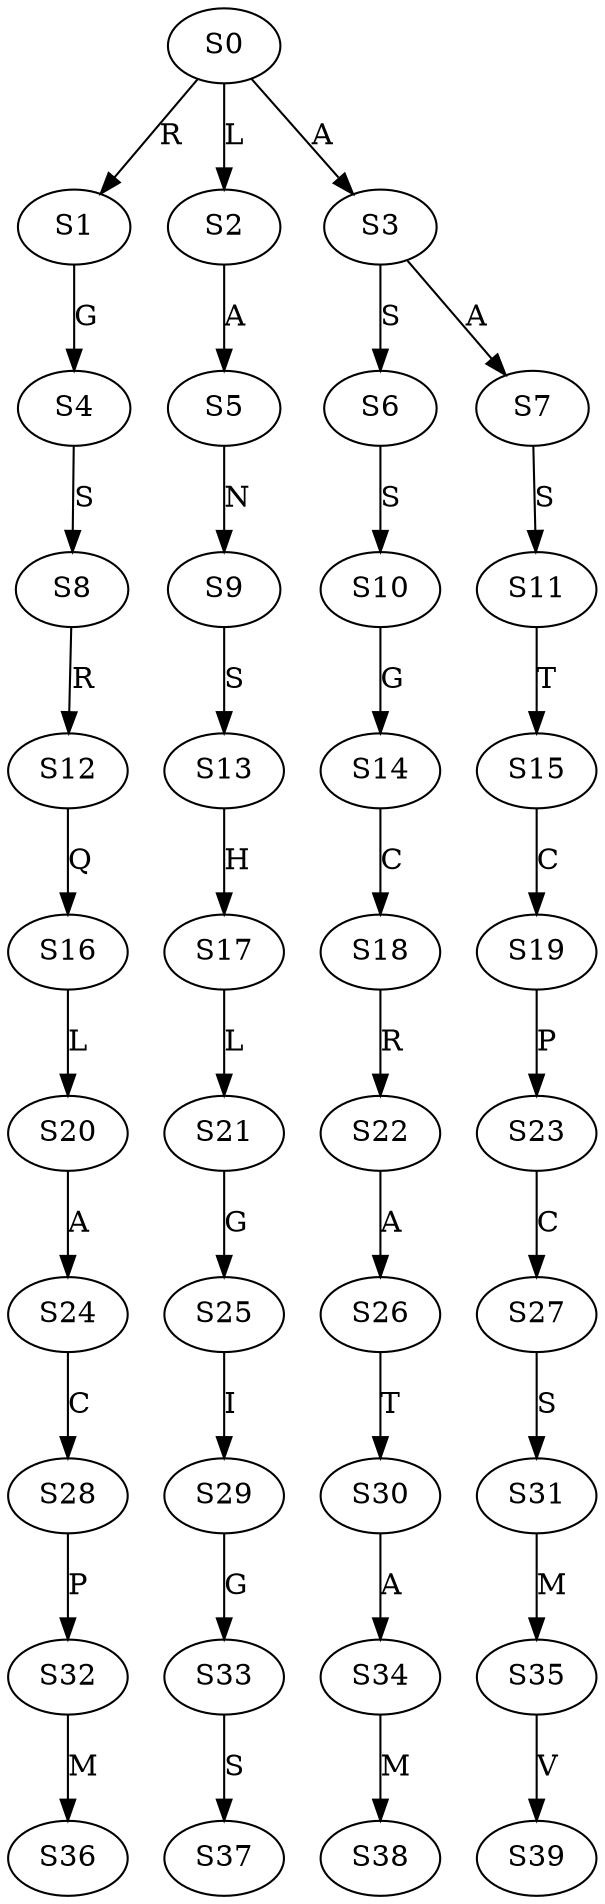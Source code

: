 strict digraph  {
	S0 -> S1 [ label = R ];
	S0 -> S2 [ label = L ];
	S0 -> S3 [ label = A ];
	S1 -> S4 [ label = G ];
	S2 -> S5 [ label = A ];
	S3 -> S6 [ label = S ];
	S3 -> S7 [ label = A ];
	S4 -> S8 [ label = S ];
	S5 -> S9 [ label = N ];
	S6 -> S10 [ label = S ];
	S7 -> S11 [ label = S ];
	S8 -> S12 [ label = R ];
	S9 -> S13 [ label = S ];
	S10 -> S14 [ label = G ];
	S11 -> S15 [ label = T ];
	S12 -> S16 [ label = Q ];
	S13 -> S17 [ label = H ];
	S14 -> S18 [ label = C ];
	S15 -> S19 [ label = C ];
	S16 -> S20 [ label = L ];
	S17 -> S21 [ label = L ];
	S18 -> S22 [ label = R ];
	S19 -> S23 [ label = P ];
	S20 -> S24 [ label = A ];
	S21 -> S25 [ label = G ];
	S22 -> S26 [ label = A ];
	S23 -> S27 [ label = C ];
	S24 -> S28 [ label = C ];
	S25 -> S29 [ label = I ];
	S26 -> S30 [ label = T ];
	S27 -> S31 [ label = S ];
	S28 -> S32 [ label = P ];
	S29 -> S33 [ label = G ];
	S30 -> S34 [ label = A ];
	S31 -> S35 [ label = M ];
	S32 -> S36 [ label = M ];
	S33 -> S37 [ label = S ];
	S34 -> S38 [ label = M ];
	S35 -> S39 [ label = V ];
}
